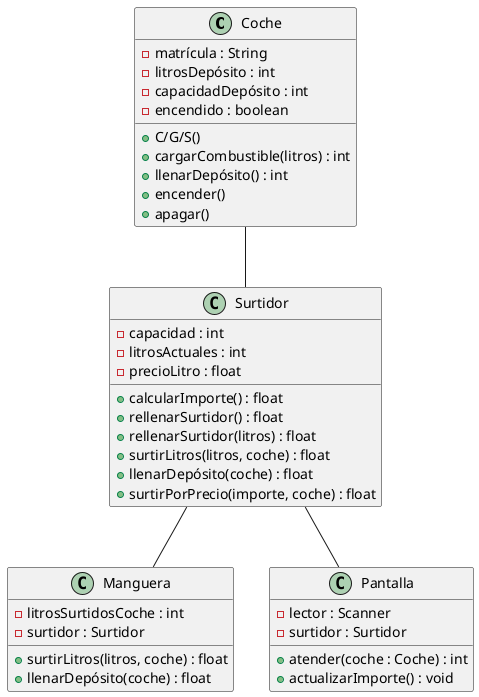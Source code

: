 @startuml
class Coche {
    - matrícula : String
    - litrosDepósito : int
    - capacidadDepósito : int
    - encendido : boolean

    + C/G/S()
    + cargarCombustible(litros) : int
    + llenarDepósito() : int
    + encender()
    + apagar()
}

class Surtidor {
    - capacidad : int
    - litrosActuales : int
    - precioLitro : float

    + calcularImporte() : float
    + rellenarSurtidor() : float
    + rellenarSurtidor(litros) : float
    + surtirLitros(litros, coche) : float
    + llenarDepósito(coche) : float
    + surtirPorPrecio(importe, coche) : float
}

class Manguera {
    - litrosSurtidosCoche : int
    - surtidor : Surtidor

    + surtirLitros(litros, coche) : float
    + llenarDepósito(coche) : float
}

class Pantalla {
    - lector : Scanner
    - surtidor : Surtidor

    + atender(coche : Coche) : int
    + actualizarImporte() : void
}

Surtidor -u- Coche
Surtidor -- Manguera
Surtidor -- Pantalla

@enduml